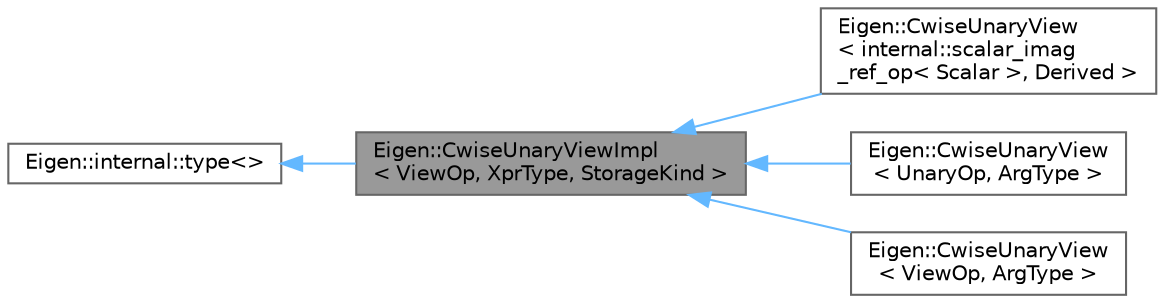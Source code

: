 digraph "Eigen::CwiseUnaryViewImpl&lt; ViewOp, XprType, StorageKind &gt;"
{
 // LATEX_PDF_SIZE
  bgcolor="transparent";
  edge [fontname=Helvetica,fontsize=10,labelfontname=Helvetica,labelfontsize=10];
  node [fontname=Helvetica,fontsize=10,shape=box,height=0.2,width=0.4];
  rankdir="LR";
  Node1 [id="Node000001",label="Eigen::CwiseUnaryViewImpl\l\< ViewOp, XprType, StorageKind \>",height=0.2,width=0.4,color="gray40", fillcolor="grey60", style="filled", fontcolor="black",tooltip=" "];
  Node2 -> Node1 [id="edge1_Node000001_Node000002",dir="back",color="steelblue1",style="solid",tooltip=" "];
  Node2 [id="Node000002",label="Eigen::internal::type\<\>",height=0.2,width=0.4,color="gray40", fillcolor="white", style="filled",URL="$struct_eigen_1_1internal_1_1generic__xpr__base.html",tooltip=" "];
  Node1 -> Node3 [id="edge2_Node000001_Node000003",dir="back",color="steelblue1",style="solid",tooltip=" "];
  Node3 [id="Node000003",label="Eigen::CwiseUnaryView\l\< internal::scalar_imag\l_ref_op\< Scalar \>, Derived \>",height=0.2,width=0.4,color="gray40", fillcolor="white", style="filled",URL="$class_eigen_1_1_cwise_unary_view.html",tooltip=" "];
  Node1 -> Node4 [id="edge3_Node000001_Node000004",dir="back",color="steelblue1",style="solid",tooltip=" "];
  Node4 [id="Node000004",label="Eigen::CwiseUnaryView\l\< UnaryOp, ArgType \>",height=0.2,width=0.4,color="gray40", fillcolor="white", style="filled",URL="$class_eigen_1_1_cwise_unary_view.html",tooltip=" "];
  Node1 -> Node5 [id="edge4_Node000001_Node000005",dir="back",color="steelblue1",style="solid",tooltip=" "];
  Node5 [id="Node000005",label="Eigen::CwiseUnaryView\l\< ViewOp, ArgType \>",height=0.2,width=0.4,color="gray40", fillcolor="white", style="filled",URL="$class_eigen_1_1_cwise_unary_view.html",tooltip=" "];
}
